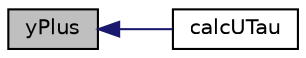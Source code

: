 digraph "yPlus"
{
  bgcolor="transparent";
  edge [fontname="Helvetica",fontsize="10",labelfontname="Helvetica",labelfontsize="10"];
  node [fontname="Helvetica",fontsize="10",shape=record];
  rankdir="LR";
  Node1 [label="yPlus",height=0.2,width=0.4,color="black", fillcolor="grey75", style="filled" fontcolor="black"];
  Node1 -> Node2 [dir="back",color="midnightblue",fontsize="10",style="solid",fontname="Helvetica"];
  Node2 [label="calcUTau",height=0.2,width=0.4,color="black",URL="$classFoam_1_1compressible_1_1RASModels_1_1nutkFilmWallFunctionFvPatchScalarField.html#a1531610b3f6b7efe703bfbecd07f0b66",tooltip="Calculate the friction velocity. "];
}
